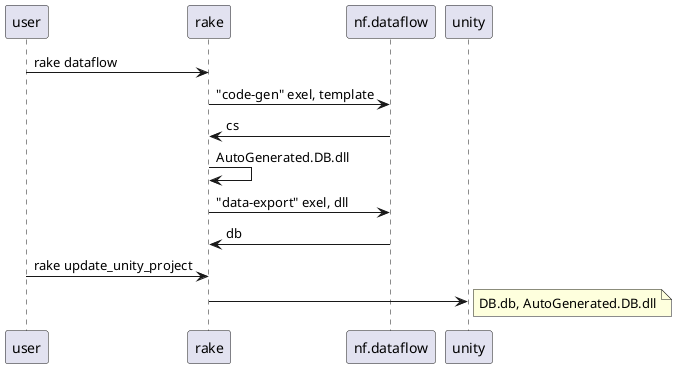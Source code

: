 @startuml

user -> rake : rake dataflow

rake -> nf.dataflow : "code-gen" exel, template
rake <- nf.dataflow : cs

rake -> rake : AutoGenerated.DB.dll

rake -> nf.dataflow : "data-export" exel, dll
rake <- nf.dataflow : db

user -> rake : rake update_unity_project

rake -> unity
note right
DB.db, AutoGenerated.DB.dll
end note
@enduml

